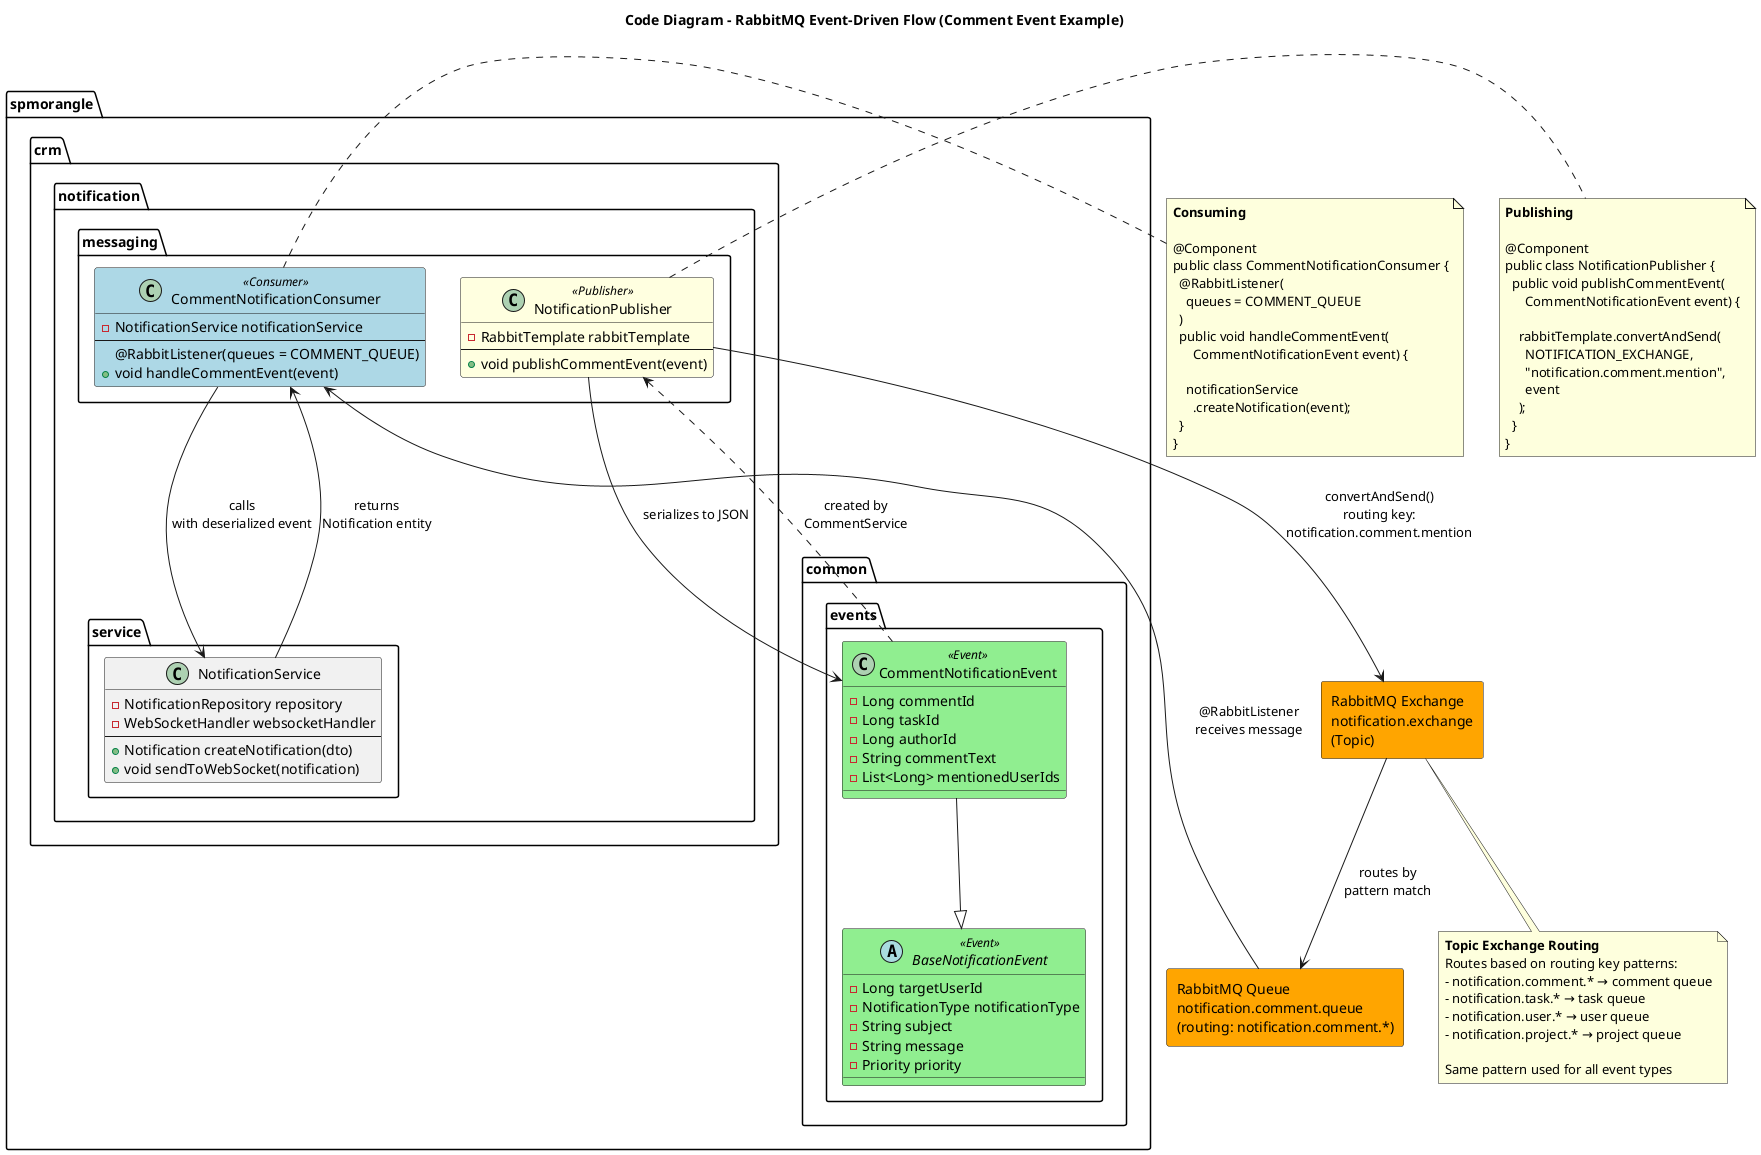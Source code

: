 @startuml rabbitmq-event-flow
allowmixing

title Code Diagram - RabbitMQ Event-Driven Flow (Comment Event Example)

skinparam class {
    BackgroundColor<<Event>> LightGreen
    BackgroundColor<<Publisher>> LightYellow
    BackgroundColor<<Consumer>> LightBlue
}

' Event Definition
package "spmorangle.common.events" {
    abstract class BaseNotificationEvent <<Event>> {
        - Long targetUserId
        - NotificationType notificationType
        - String subject
        - String message
        - Priority priority
    }
    
    class CommentNotificationEvent <<Event>> {
        - Long commentId
        - Long taskId
        - Long authorId
        - String commentText
        - List<Long> mentionedUserIds
    }
    
    CommentNotificationEvent --|> BaseNotificationEvent
}

' Publisher
package "spmorangle.crm.notification.messaging" {
    class NotificationPublisher <<Publisher>> {
        - RabbitTemplate rabbitTemplate
        --
        + void publishCommentEvent(event)
    }
    
    class CommentNotificationConsumer <<Consumer>> {
        - NotificationService notificationService
        --
        @RabbitListener(queues = COMMENT_QUEUE)
        + void handleCommentEvent(event)
    }
}

' Service
package "spmorangle.crm.notification.service" {
    class NotificationService {
        - NotificationRepository repository
        - WebSocketHandler websocketHandler
        --
        + Notification createNotification(dto)
        + void sendToWebSocket(notification)
    }
}

' Flow
CommentNotificationEvent ..> NotificationPublisher : created by\nCommentService
NotificationPublisher --> CommentNotificationEvent : serializes to JSON

CommentNotificationConsumer --> NotificationService : calls\nwith deserialized event
NotificationService --> CommentNotificationConsumer : returns\nNotification entity

' Rabbitmq visualization
rectangle "RabbitMQ Exchange\nnotification.exchange\n(Topic)" as exchange #Orange
rectangle "RabbitMQ Queue\nnotification.comment.queue\n(routing: notification.comment.*)" as queue #Orange

NotificationPublisher --> exchange : convertAndSend()\nrouting key:\nnotification.comment.mention
exchange --> queue : routes by\npattern match
queue --> CommentNotificationConsumer : @RabbitListener\nreceives message

note right of NotificationPublisher
  **Publishing**
  
  @Component
  public class NotificationPublisher {
    public void publishCommentEvent(
        CommentNotificationEvent event) {
      
      rabbitTemplate.convertAndSend(
        NOTIFICATION_EXCHANGE,
        "notification.comment.mention",
        event
      );
    }
  }
end note

note left of CommentNotificationConsumer
  **Consuming**
  
  @Component
  public class CommentNotificationConsumer {
    @RabbitListener(
      queues = COMMENT_QUEUE
    )
    public void handleCommentEvent(
        CommentNotificationEvent event) {
      
      notificationService
        .createNotification(event);
    }
  }
end note

note bottom of exchange
  **Topic Exchange Routing**
  Routes based on routing key patterns:
  - notification.comment.* → comment queue
  - notification.task.* → task queue
  - notification.user.* → user queue
  - notification.project.* → project queue
  
  Same pattern used for all event types
end note

@enduml

